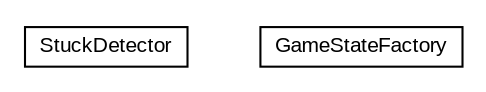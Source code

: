 #!/usr/local/bin/dot
#
# Class diagram 
# Generated by UMLGraph version 5.1 (http://www.umlgraph.org/)
#

digraph G {
	edge [fontname="arial",fontsize=10,labelfontname="arial",labelfontsize=10];
	node [fontname="arial",fontsize=10,shape=plaintext];
	nodesep=0.25;
	ranksep=0.5;
	// Univale.Tcc.RL.Pogamut.Services.StuckDetector
	c34 [label=<<table title="Univale.Tcc.RL.Pogamut.Services.StuckDetector" border="0" cellborder="1" cellspacing="0" cellpadding="2" port="p" href="./StuckDetector.html">
		<tr><td><table border="0" cellspacing="0" cellpadding="1">
<tr><td align="center" balign="center"> StuckDetector </td></tr>
		</table></td></tr>
		</table>>, fontname="arial", fontcolor="black", fontsize=10.0];
	// Univale.Tcc.RL.Pogamut.Services.GameStateFactory
	c35 [label=<<table title="Univale.Tcc.RL.Pogamut.Services.GameStateFactory" border="0" cellborder="1" cellspacing="0" cellpadding="2" port="p" href="./GameStateFactory.html">
		<tr><td><table border="0" cellspacing="0" cellpadding="1">
<tr><td align="center" balign="center"> GameStateFactory </td></tr>
		</table></td></tr>
		</table>>, fontname="arial", fontcolor="black", fontsize=10.0];
}

